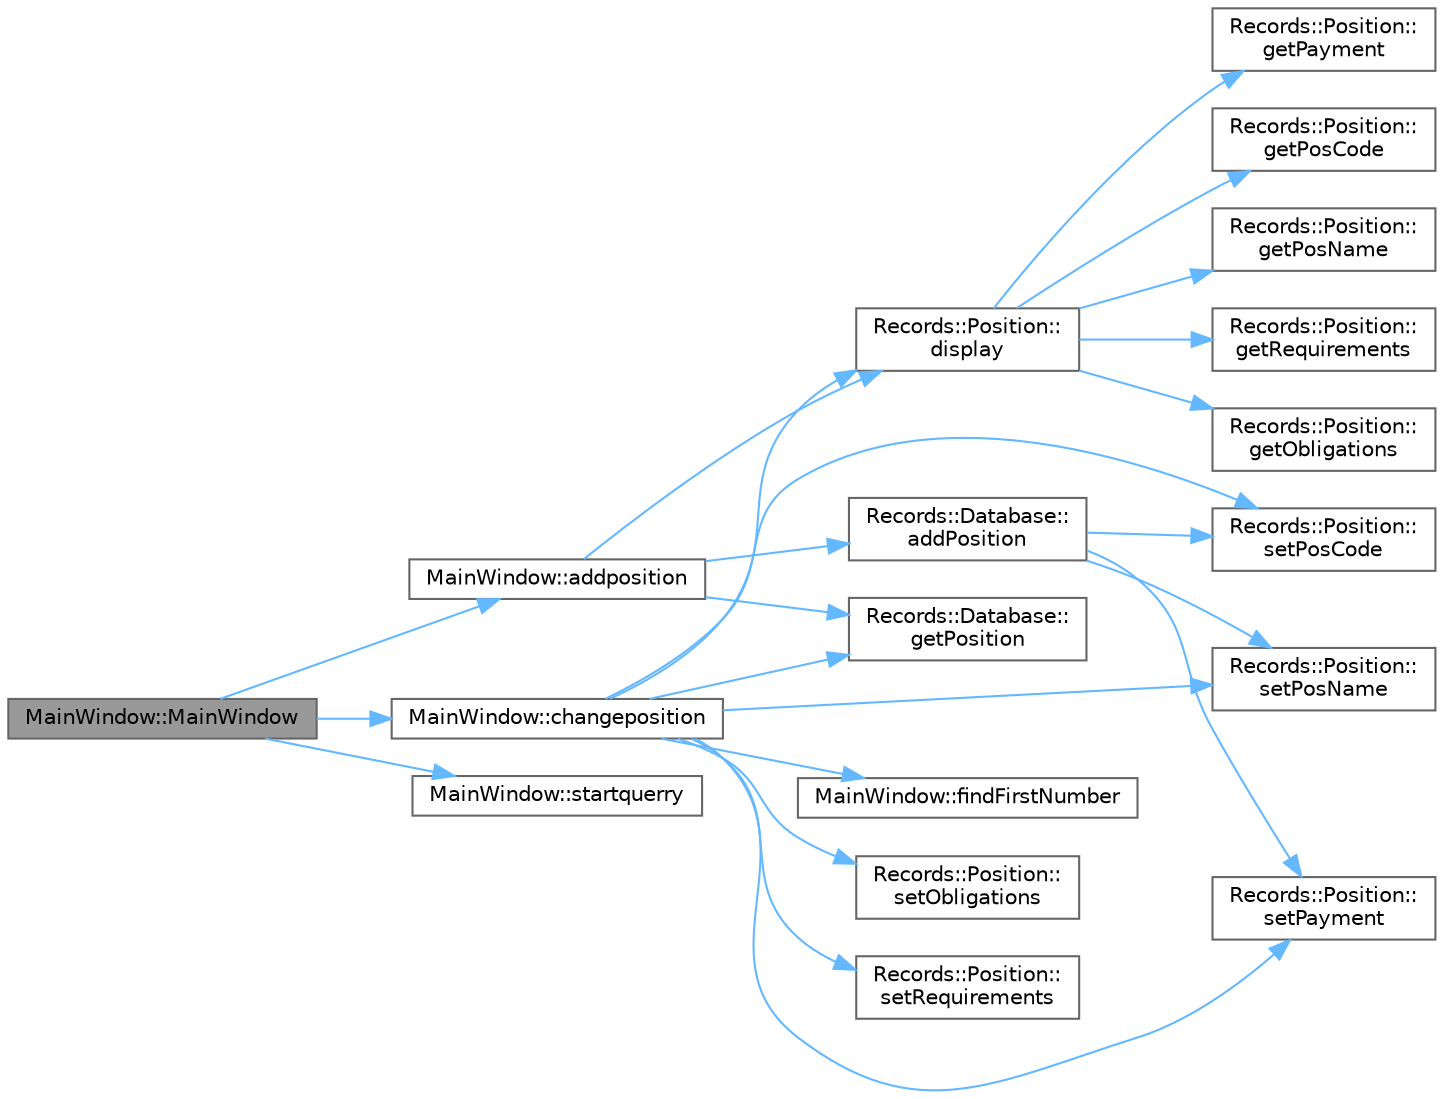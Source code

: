 digraph "MainWindow::MainWindow"
{
 // LATEX_PDF_SIZE
  bgcolor="transparent";
  edge [fontname=Helvetica,fontsize=10,labelfontname=Helvetica,labelfontsize=10];
  node [fontname=Helvetica,fontsize=10,shape=box,height=0.2,width=0.4];
  rankdir="LR";
  Node1 [id="Node000001",label="MainWindow::MainWindow",height=0.2,width=0.4,color="gray40", fillcolor="grey60", style="filled", fontcolor="black",tooltip="Конструктор класу MainWindow."];
  Node1 -> Node2 [id="edge1_Node000001_Node000002",color="steelblue1",style="solid",tooltip=" "];
  Node2 [id="Node000002",label="MainWindow::addposition",height=0.2,width=0.4,color="grey40", fillcolor="white", style="filled",URL="$class_main_window.html#abc113741f2ecfc940919ee2ee4879ed6",tooltip="Додає нову посаду до бази даних."];
  Node2 -> Node3 [id="edge2_Node000002_Node000003",color="steelblue1",style="solid",tooltip=" "];
  Node3 [id="Node000003",label="Records::Database::\laddPosition",height=0.2,width=0.4,color="grey40", fillcolor="white", style="filled",URL="$class_records_1_1_database.html#a8d935d65037594d637af6599114c0b10",tooltip="Додає нову позицію до бази даних."];
  Node3 -> Node4 [id="edge3_Node000003_Node000004",color="steelblue1",style="solid",tooltip=" "];
  Node4 [id="Node000004",label="Records::Position::\lsetPayment",height=0.2,width=0.4,color="grey40", fillcolor="white", style="filled",URL="$class_records_1_1_position.html#a01f07c08ea8e259b43e7e397e22005bf",tooltip="Встановлює розмір оплати посади."];
  Node3 -> Node5 [id="edge4_Node000003_Node000005",color="steelblue1",style="solid",tooltip=" "];
  Node5 [id="Node000005",label="Records::Position::\lsetPosCode",height=0.2,width=0.4,color="grey40", fillcolor="white", style="filled",URL="$class_records_1_1_position.html#a373768fe7da410f54692150d50ee25e8",tooltip="Встановлює код посади."];
  Node3 -> Node6 [id="edge5_Node000003_Node000006",color="steelblue1",style="solid",tooltip=" "];
  Node6 [id="Node000006",label="Records::Position::\lsetPosName",height=0.2,width=0.4,color="grey40", fillcolor="white", style="filled",URL="$class_records_1_1_position.html#a03fcaf21b2f03f9efe3b474d296a3c97",tooltip="Встановлює назву посади."];
  Node2 -> Node7 [id="edge6_Node000002_Node000007",color="steelblue1",style="solid",tooltip=" "];
  Node7 [id="Node000007",label="Records::Position::\ldisplay",height=0.2,width=0.4,color="grey40", fillcolor="white", style="filled",URL="$class_records_1_1_position.html#a09d42dda0774f46ac4608bdd78156dbf",tooltip="Повертає інформацію про посаду у вигляді рядка."];
  Node7 -> Node8 [id="edge7_Node000007_Node000008",color="steelblue1",style="solid",tooltip=" "];
  Node8 [id="Node000008",label="Records::Position::\lgetObligations",height=0.2,width=0.4,color="grey40", fillcolor="white", style="filled",URL="$class_records_1_1_position.html#a8bcb6d2358f742585ff5c99632a1a1a8",tooltip="Отримує перелік обов'язків посади."];
  Node7 -> Node9 [id="edge8_Node000007_Node000009",color="steelblue1",style="solid",tooltip=" "];
  Node9 [id="Node000009",label="Records::Position::\lgetPayment",height=0.2,width=0.4,color="grey40", fillcolor="white", style="filled",URL="$class_records_1_1_position.html#a84ac4ad4564bfe1b48a8832c86194b64",tooltip="Отримує розмір оплати посади."];
  Node7 -> Node10 [id="edge9_Node000007_Node000010",color="steelblue1",style="solid",tooltip=" "];
  Node10 [id="Node000010",label="Records::Position::\lgetPosCode",height=0.2,width=0.4,color="grey40", fillcolor="white", style="filled",URL="$class_records_1_1_position.html#abdc7ede8cb1e3f3bb8d35a9cd52feb63",tooltip="Отримує код посади."];
  Node7 -> Node11 [id="edge10_Node000007_Node000011",color="steelblue1",style="solid",tooltip=" "];
  Node11 [id="Node000011",label="Records::Position::\lgetPosName",height=0.2,width=0.4,color="grey40", fillcolor="white", style="filled",URL="$class_records_1_1_position.html#a5b55980f578df55bff0b44784284d5e9",tooltip="Отримує назву посади."];
  Node7 -> Node12 [id="edge11_Node000007_Node000012",color="steelblue1",style="solid",tooltip=" "];
  Node12 [id="Node000012",label="Records::Position::\lgetRequirements",height=0.2,width=0.4,color="grey40", fillcolor="white", style="filled",URL="$class_records_1_1_position.html#a65aa655e30f8a6b219e4b83911d104ee",tooltip="Отримує перелік вимог до посади."];
  Node2 -> Node13 [id="edge12_Node000002_Node000013",color="steelblue1",style="solid",tooltip=" "];
  Node13 [id="Node000013",label="Records::Database::\lgetPosition",height=0.2,width=0.4,color="grey40", fillcolor="white", style="filled",URL="$class_records_1_1_database.html#a5d7fbb41a1e45c903e3d326201d7cee3",tooltip="Отримує позицію за кодом з бази даних."];
  Node1 -> Node14 [id="edge13_Node000001_Node000014",color="steelblue1",style="solid",tooltip=" "];
  Node14 [id="Node000014",label="MainWindow::changeposition",height=0.2,width=0.4,color="grey40", fillcolor="white", style="filled",URL="$class_main_window.html#a622070832e3e1928414c9a5630d3efb2",tooltip="Змінює існуючу посаду."];
  Node14 -> Node7 [id="edge14_Node000014_Node000007",color="steelblue1",style="solid",tooltip=" "];
  Node14 -> Node15 [id="edge15_Node000014_Node000015",color="steelblue1",style="solid",tooltip=" "];
  Node15 [id="Node000015",label="MainWindow::findFirstNumber",height=0.2,width=0.4,color="grey40", fillcolor="white", style="filled",URL="$class_main_window.html#ac476ea9f809db5481ebc1c3374deb969",tooltip="Знаходить перше число в рядку."];
  Node14 -> Node13 [id="edge16_Node000014_Node000013",color="steelblue1",style="solid",tooltip=" "];
  Node14 -> Node16 [id="edge17_Node000014_Node000016",color="steelblue1",style="solid",tooltip=" "];
  Node16 [id="Node000016",label="Records::Position::\lsetObligations",height=0.2,width=0.4,color="grey40", fillcolor="white", style="filled",URL="$class_records_1_1_position.html#a8f04e2f285ae9fce8321116942630fe1",tooltip="Встановлює перелік обов'язків посади."];
  Node14 -> Node4 [id="edge18_Node000014_Node000004",color="steelblue1",style="solid",tooltip=" "];
  Node14 -> Node5 [id="edge19_Node000014_Node000005",color="steelblue1",style="solid",tooltip=" "];
  Node14 -> Node6 [id="edge20_Node000014_Node000006",color="steelblue1",style="solid",tooltip=" "];
  Node14 -> Node17 [id="edge21_Node000014_Node000017",color="steelblue1",style="solid",tooltip=" "];
  Node17 [id="Node000017",label="Records::Position::\lsetRequirements",height=0.2,width=0.4,color="grey40", fillcolor="white", style="filled",URL="$class_records_1_1_position.html#a8c391dc2d74d5347506561b3bb932ff8",tooltip="Встановлює перелік вимог до посади."];
  Node1 -> Node18 [id="edge22_Node000001_Node000018",color="steelblue1",style="solid",tooltip=" "];
  Node18 [id="Node000018",label="MainWindow::startquerry",height=0.2,width=0.4,color="grey40", fillcolor="white", style="filled",URL="$class_main_window.html#a38ffc0eb3567f761a6f69be52a9114f6",tooltip="Розпочинає опитування користувача."];
}
